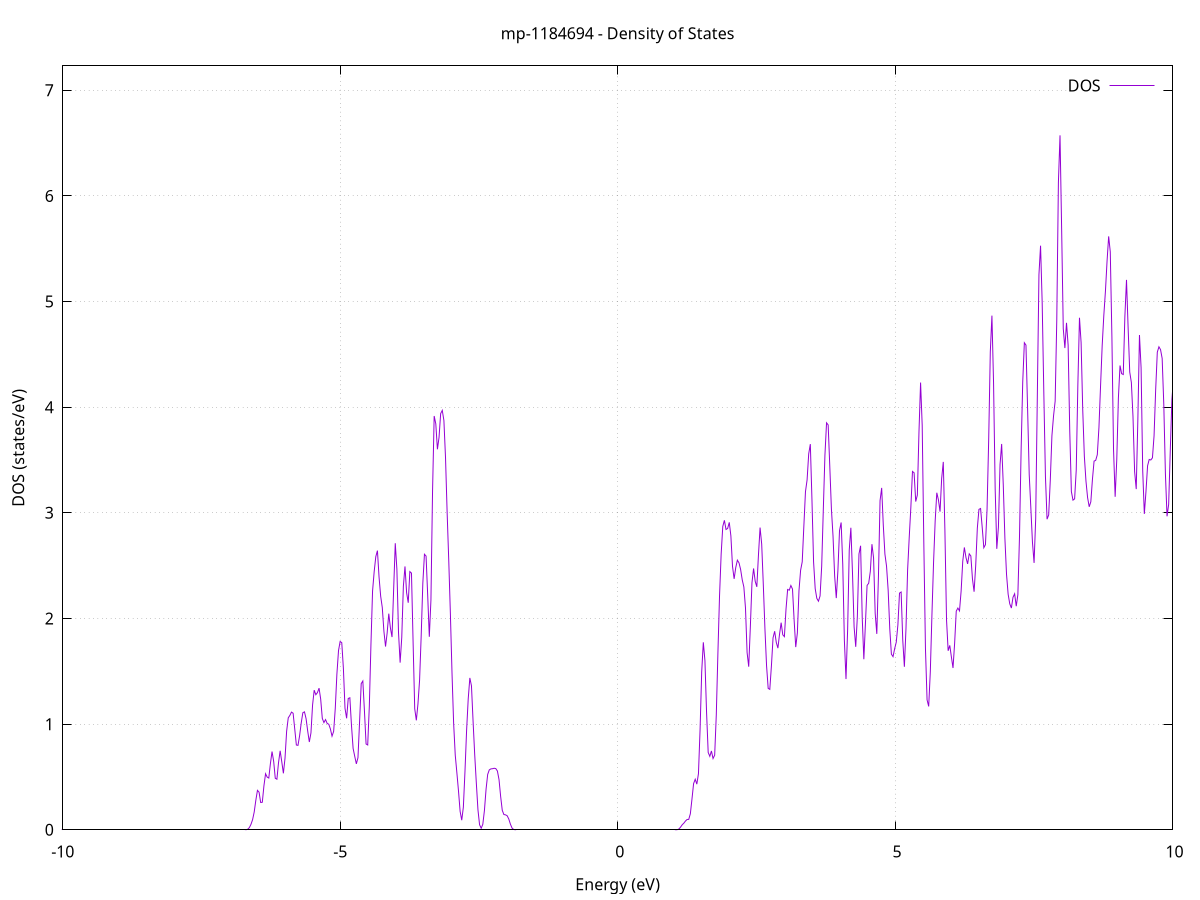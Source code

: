 set title 'mp-1184694 - Density of States'
set xlabel 'Energy (eV)'
set ylabel 'DOS (states/eV)'
set grid
set xrange [-10:10]
set yrange [0:7.231]
set xzeroaxis lt -1
set terminal png size 800,600
set output 'mp-1184694_dos_gnuplot.png'
plot '-' using 1:2 with lines title 'DOS'
-27.794400 0.000000
-27.765100 0.000000
-27.735900 0.000000
-27.706700 0.000000
-27.677500 0.000000
-27.648300 0.000000
-27.619000 0.000000
-27.589800 0.000000
-27.560600 0.000000
-27.531400 0.000000
-27.502100 0.000000
-27.472900 0.000000
-27.443700 0.000000
-27.414500 0.000000
-27.385300 0.000000
-27.356000 0.000000
-27.326800 0.000000
-27.297600 0.000000
-27.268400 0.000000
-27.239200 0.000000
-27.209900 0.000000
-27.180700 0.000000
-27.151500 0.000000
-27.122300 0.000000
-27.093000 0.000000
-27.063800 0.000000
-27.034600 0.000000
-27.005400 0.000000
-26.976200 0.000000
-26.946900 0.000000
-26.917700 0.000000
-26.888500 0.000000
-26.859300 0.000000
-26.830100 0.000000
-26.800800 0.000000
-26.771600 0.000000
-26.742400 0.000000
-26.713200 0.000000
-26.683900 0.000000
-26.654700 0.000000
-26.625500 0.000000
-26.596300 0.000000
-26.567100 0.000000
-26.537800 0.000000
-26.508600 0.000000
-26.479400 0.000000
-26.450200 0.000000
-26.420900 0.000000
-26.391700 0.000000
-26.362500 0.000000
-26.333300 0.000000
-26.304100 0.000000
-26.274800 0.000000
-26.245600 0.000000
-26.216400 0.000000
-26.187200 0.000000
-26.158000 0.000000
-26.128700 0.000000
-26.099500 0.000000
-26.070300 0.000000
-26.041100 0.000000
-26.011800 0.000000
-25.982600 0.000000
-25.953400 0.000000
-25.924200 0.000000
-25.895000 0.000000
-25.865700 0.000000
-25.836500 0.000000
-25.807300 0.000000
-25.778100 0.000000
-25.748900 0.000000
-25.719600 0.000000
-25.690400 0.000000
-25.661200 0.000000
-25.632000 0.000000
-25.602700 0.000000
-25.573500 0.000000
-25.544300 0.000000
-25.515100 0.000000
-25.485900 0.000000
-25.456600 0.000000
-25.427400 0.000000
-25.398200 0.000000
-25.369000 0.000000
-25.339800 0.000000
-25.310500 0.000000
-25.281300 0.002200
-25.252100 0.057300
-25.222900 0.778500
-25.193600 5.518300
-25.164400 20.504000
-25.135200 40.319400
-25.106000 43.855500
-25.076800 32.779600
-25.047500 26.558800
-25.018300 21.087900
-24.989100 10.565300
-24.959900 2.862600
-24.930600 0.406900
-24.901400 0.030100
-24.872200 0.001200
-24.843000 0.000000
-24.813800 0.000000
-24.784500 0.000000
-24.755300 0.000000
-24.726100 0.000000
-24.696900 0.000000
-24.667700 0.000000
-24.638400 0.000000
-24.609200 0.000000
-24.580000 0.000000
-24.550800 0.000000
-24.521500 0.000000
-24.492300 0.000000
-24.463100 0.000000
-24.433900 0.000000
-24.404700 0.000000
-24.375400 0.000000
-24.346200 0.000000
-24.317000 0.000000
-24.287800 0.000000
-24.258600 0.000000
-24.229300 0.000000
-24.200100 0.000000
-24.170900 0.000000
-24.141700 0.000000
-24.112400 0.000000
-24.083200 0.000000
-24.054000 0.000000
-24.024800 0.000000
-23.995600 0.000000
-23.966300 0.000000
-23.937100 0.000000
-23.907900 0.000000
-23.878700 0.000000
-23.849400 0.000000
-23.820200 0.000000
-23.791000 0.000000
-23.761800 0.000000
-23.732600 0.000000
-23.703300 0.000000
-23.674100 0.000000
-23.644900 0.000000
-23.615700 0.000000
-23.586500 0.000000
-23.557200 0.000000
-23.528000 0.000000
-23.498800 0.000000
-23.469600 0.000000
-23.440300 0.000000
-23.411100 0.000000
-23.381900 0.000000
-23.352700 0.000000
-23.323500 0.000000
-23.294200 0.000000
-23.265000 0.000000
-23.235800 0.000000
-23.206600 0.000000
-23.177400 0.000000
-23.148100 0.000000
-23.118900 0.000000
-23.089700 0.000000
-23.060500 0.000000
-23.031200 0.000000
-23.002000 0.000000
-22.972800 0.000000
-22.943600 0.000000
-22.914400 0.000000
-22.885100 0.000000
-22.855900 0.000000
-22.826700 0.000000
-22.797500 0.000000
-22.768200 0.000000
-22.739000 0.000000
-22.709800 0.000000
-22.680600 0.000000
-22.651400 0.000000
-22.622100 0.000000
-22.592900 0.000000
-22.563700 0.000000
-22.534500 0.000000
-22.505300 0.000000
-22.476000 0.000000
-22.446800 0.000000
-22.417600 0.000000
-22.388400 0.000000
-22.359100 0.000000
-22.329900 0.000000
-22.300700 0.000000
-22.271500 0.000000
-22.242300 0.000000
-22.213000 0.000000
-22.183800 0.000000
-22.154600 0.000000
-22.125400 0.000000
-22.096200 0.000000
-22.066900 0.000000
-22.037700 0.000000
-22.008500 0.000000
-21.979300 0.000000
-21.950000 0.000000
-21.920800 0.000000
-21.891600 0.000000
-21.862400 0.000000
-21.833200 0.000000
-21.803900 0.000000
-21.774700 0.000000
-21.745500 0.000000
-21.716300 0.000000
-21.687100 0.000000
-21.657800 0.000000
-21.628600 0.000000
-21.599400 0.000000
-21.570200 0.000000
-21.540900 0.000000
-21.511700 0.000000
-21.482500 0.000000
-21.453300 0.000000
-21.424100 0.000000
-21.394800 0.000000
-21.365600 0.000000
-21.336400 0.000000
-21.307200 0.000000
-21.277900 0.000000
-21.248700 0.000000
-21.219500 0.000000
-21.190300 0.000000
-21.161100 0.000000
-21.131800 0.000000
-21.102600 0.000000
-21.073400 0.000000
-21.044200 0.000000
-21.015000 0.000000
-20.985700 0.000000
-20.956500 0.000000
-20.927300 0.000000
-20.898100 0.000000
-20.868800 0.000000
-20.839600 0.000000
-20.810400 0.000000
-20.781200 0.000000
-20.752000 0.000000
-20.722700 0.000000
-20.693500 0.000000
-20.664300 0.000000
-20.635100 0.000000
-20.605900 0.000000
-20.576600 0.000000
-20.547400 0.000000
-20.518200 0.000000
-20.489000 0.000000
-20.459700 0.000000
-20.430500 0.000000
-20.401300 0.000000
-20.372100 0.000000
-20.342900 0.000000
-20.313600 0.000000
-20.284400 0.000000
-20.255200 0.000000
-20.226000 0.000000
-20.196700 0.000000
-20.167500 0.000000
-20.138300 0.000000
-20.109100 0.000000
-20.079900 0.000000
-20.050600 0.000000
-20.021400 0.000000
-19.992200 0.000000
-19.963000 0.000000
-19.933800 0.000000
-19.904500 0.000000
-19.875300 0.000000
-19.846100 0.000000
-19.816900 0.000000
-19.787600 0.000000
-19.758400 0.000000
-19.729200 0.000000
-19.700000 0.000000
-19.670800 0.000000
-19.641500 0.000000
-19.612300 0.000000
-19.583100 0.000000
-19.553900 0.000000
-19.524700 0.000000
-19.495400 0.000000
-19.466200 0.000000
-19.437000 0.000000
-19.407800 0.000000
-19.378500 0.000000
-19.349300 0.000000
-19.320100 0.000000
-19.290900 0.000000
-19.261700 0.000000
-19.232400 0.000000
-19.203200 0.000000
-19.174000 0.000000
-19.144800 0.000000
-19.115500 0.000000
-19.086300 0.000000
-19.057100 0.000000
-19.027900 0.000000
-18.998700 0.000000
-18.969400 0.000000
-18.940200 0.000000
-18.911000 0.000000
-18.881800 0.000000
-18.852600 0.000000
-18.823300 0.000000
-18.794100 0.000000
-18.764900 0.000000
-18.735700 0.000000
-18.706400 0.000000
-18.677200 0.000000
-18.648000 0.000000
-18.618800 0.000000
-18.589600 0.000000
-18.560300 0.000000
-18.531100 0.000000
-18.501900 0.000000
-18.472700 0.000000
-18.443500 0.000000
-18.414200 0.000000
-18.385000 0.000000
-18.355800 0.000000
-18.326600 0.000000
-18.297300 0.000000
-18.268100 0.000000
-18.238900 0.000000
-18.209700 0.000000
-18.180500 0.000000
-18.151200 0.000000
-18.122000 0.000000
-18.092800 0.000000
-18.063600 0.000000
-18.034400 0.000000
-18.005100 0.000000
-17.975900 0.000000
-17.946700 0.000000
-17.917500 0.000000
-17.888200 0.000000
-17.859000 0.000000
-17.829800 0.000000
-17.800600 0.000000
-17.771400 0.000000
-17.742100 0.000000
-17.712900 0.000000
-17.683700 0.000000
-17.654500 0.000000
-17.625200 0.000000
-17.596000 0.000000
-17.566800 0.000000
-17.537600 0.000000
-17.508400 0.000000
-17.479100 0.000000
-17.449900 0.000000
-17.420700 0.000000
-17.391500 0.000000
-17.362300 0.000000
-17.333000 0.000000
-17.303800 0.000000
-17.274600 0.000000
-17.245400 0.000000
-17.216100 0.000000
-17.186900 0.000000
-17.157700 0.000000
-17.128500 0.000000
-17.099300 0.000000
-17.070000 0.000000
-17.040800 0.000000
-17.011600 0.000000
-16.982400 0.000000
-16.953200 0.000000
-16.923900 0.000000
-16.894700 0.000000
-16.865500 0.000000
-16.836300 0.000000
-16.807000 0.000000
-16.777800 0.000000
-16.748600 0.000000
-16.719400 0.000000
-16.690200 0.000000
-16.660900 0.000000
-16.631700 0.000000
-16.602500 0.000000
-16.573300 0.000000
-16.544000 0.000000
-16.514800 0.000000
-16.485600 0.000000
-16.456400 0.000000
-16.427200 0.000000
-16.397900 0.000000
-16.368700 0.000000
-16.339500 0.000000
-16.310300 0.000000
-16.281100 0.000000
-16.251800 0.000000
-16.222600 0.000000
-16.193400 0.000000
-16.164200 0.000000
-16.134900 0.000000
-16.105700 0.000000
-16.076500 0.000000
-16.047300 0.000000
-16.018100 0.000000
-15.988800 0.000000
-15.959600 0.000000
-15.930400 0.000000
-15.901200 0.000000
-15.872000 0.000000
-15.842700 0.000000
-15.813500 0.000000
-15.784300 0.000000
-15.755100 0.000000
-15.725800 0.000000
-15.696600 0.000000
-15.667400 0.000000
-15.638200 0.000000
-15.609000 0.000000
-15.579700 0.000000
-15.550500 0.000000
-15.521300 0.000000
-15.492100 0.000000
-15.462800 0.000000
-15.433600 0.000000
-15.404400 0.000000
-15.375200 0.000000
-15.346000 0.000000
-15.316700 0.000000
-15.287500 0.000000
-15.258300 0.000000
-15.229100 0.000000
-15.199900 0.000000
-15.170600 0.000000
-15.141400 0.000000
-15.112200 0.000000
-15.083000 0.000000
-15.053700 0.000000
-15.024500 0.000000
-14.995300 0.000000
-14.966100 0.000000
-14.936900 0.000000
-14.907600 0.000000
-14.878400 0.000000
-14.849200 0.000000
-14.820000 0.000000
-14.790800 0.000000
-14.761500 0.000000
-14.732300 0.000000
-14.703100 0.000000
-14.673900 0.000000
-14.644600 0.000000
-14.615400 0.000000
-14.586200 0.000000
-14.557000 0.000000
-14.527800 0.000000
-14.498500 0.000000
-14.469300 0.000000
-14.440100 0.000000
-14.410900 0.000000
-14.381700 0.000000
-14.352400 0.000000
-14.323200 0.000000
-14.294000 0.000000
-14.264800 0.000000
-14.235500 0.000000
-14.206300 0.000000
-14.177100 0.000000
-14.147900 0.000000
-14.118700 0.000000
-14.089400 0.000000
-14.060200 0.000000
-14.031000 0.000000
-14.001800 0.000000
-13.972500 0.000000
-13.943300 0.000000
-13.914100 0.000000
-13.884900 0.000000
-13.855700 0.000000
-13.826400 0.000000
-13.797200 0.000000
-13.768000 0.000000
-13.738800 0.000000
-13.709600 0.000000
-13.680300 0.000000
-13.651100 0.000000
-13.621900 0.000000
-13.592700 0.000000
-13.563400 0.000000
-13.534200 0.000000
-13.505000 0.000000
-13.475800 0.000000
-13.446600 0.000000
-13.417300 0.000000
-13.388100 0.000000
-13.358900 0.000000
-13.329700 0.000000
-13.300500 0.000000
-13.271200 0.000000
-13.242000 0.000000
-13.212800 0.000000
-13.183600 0.000000
-13.154300 0.000000
-13.125100 0.000000
-13.095900 0.000000
-13.066700 0.000000
-13.037500 0.000000
-13.008200 0.000000
-12.979000 0.000000
-12.949800 0.000000
-12.920600 0.000000
-12.891300 0.000000
-12.862100 0.000000
-12.832900 0.000000
-12.803700 0.000000
-12.774500 0.000000
-12.745200 0.000000
-12.716000 0.000000
-12.686800 0.000000
-12.657600 0.000000
-12.628400 0.000000
-12.599100 0.000000
-12.569900 0.000000
-12.540700 0.000000
-12.511500 0.000000
-12.482200 0.000000
-12.453000 0.000000
-12.423800 0.000000
-12.394600 0.000000
-12.365400 0.000000
-12.336100 0.000000
-12.306900 0.000000
-12.277700 0.000000
-12.248500 0.000000
-12.219300 0.000000
-12.190000 0.000000
-12.160800 0.000000
-12.131600 0.000000
-12.102400 0.000000
-12.073100 0.000000
-12.043900 0.000000
-12.014700 0.000000
-11.985500 0.000000
-11.956300 0.000000
-11.927000 0.000000
-11.897800 0.000000
-11.868600 0.000000
-11.839400 0.000000
-11.810100 0.000000
-11.780900 0.000000
-11.751700 0.000000
-11.722500 0.000000
-11.693300 0.000000
-11.664000 0.000000
-11.634800 0.000000
-11.605600 0.000000
-11.576400 0.000000
-11.547200 0.000000
-11.517900 0.000000
-11.488700 0.000000
-11.459500 0.000000
-11.430300 0.000000
-11.401000 0.000000
-11.371800 0.000000
-11.342600 0.000000
-11.313400 0.000000
-11.284200 0.000000
-11.254900 0.000000
-11.225700 0.000000
-11.196500 0.000000
-11.167300 0.000000
-11.138100 0.000000
-11.108800 0.000000
-11.079600 0.000000
-11.050400 0.000000
-11.021200 0.000000
-10.991900 0.000000
-10.962700 0.000000
-10.933500 0.000000
-10.904300 0.000000
-10.875100 0.000000
-10.845800 0.000000
-10.816600 0.000000
-10.787400 0.000000
-10.758200 0.000000
-10.729000 0.000000
-10.699700 0.000000
-10.670500 0.000000
-10.641300 0.000000
-10.612100 0.000000
-10.582800 0.000000
-10.553600 0.000000
-10.524400 0.000000
-10.495200 0.000000
-10.466000 0.000000
-10.436700 0.000000
-10.407500 0.000000
-10.378300 0.000000
-10.349100 0.000000
-10.319800 0.000000
-10.290600 0.000000
-10.261400 0.000000
-10.232200 0.000000
-10.203000 0.000000
-10.173700 0.000000
-10.144500 0.000000
-10.115300 0.000000
-10.086100 0.000000
-10.056900 0.000000
-10.027600 0.000000
-9.998400 0.000000
-9.969200 0.000000
-9.940000 0.000000
-9.910700 0.000000
-9.881500 0.000000
-9.852300 0.000000
-9.823100 0.000000
-9.793900 0.000000
-9.764600 0.000000
-9.735400 0.000000
-9.706200 0.000000
-9.677000 0.000000
-9.647800 0.000000
-9.618500 0.000000
-9.589300 0.000000
-9.560100 0.000000
-9.530900 0.000000
-9.501600 0.000000
-9.472400 0.000000
-9.443200 0.000000
-9.414000 0.000000
-9.384800 0.000000
-9.355500 0.000000
-9.326300 0.000000
-9.297100 0.000000
-9.267900 0.000000
-9.238600 0.000000
-9.209400 0.000000
-9.180200 0.000000
-9.151000 0.000000
-9.121800 0.000000
-9.092500 0.000000
-9.063300 0.000000
-9.034100 0.000000
-9.004900 0.000000
-8.975700 0.000000
-8.946400 0.000000
-8.917200 0.000000
-8.888000 0.000000
-8.858800 0.000000
-8.829500 0.000000
-8.800300 0.000000
-8.771100 0.000000
-8.741900 0.000000
-8.712700 0.000000
-8.683400 0.000000
-8.654200 0.000000
-8.625000 0.000000
-8.595800 0.000000
-8.566600 0.000000
-8.537300 0.000000
-8.508100 0.000000
-8.478900 0.000000
-8.449700 0.000000
-8.420400 0.000000
-8.391200 0.000000
-8.362000 0.000000
-8.332800 0.000000
-8.303600 0.000000
-8.274300 0.000000
-8.245100 0.000000
-8.215900 0.000000
-8.186700 0.000000
-8.157400 0.000000
-8.128200 0.000000
-8.099000 0.000000
-8.069800 0.000000
-8.040600 0.000000
-8.011300 0.000000
-7.982100 0.000000
-7.952900 0.000000
-7.923700 0.000000
-7.894500 0.000000
-7.865200 0.000000
-7.836000 0.000000
-7.806800 0.000000
-7.777600 0.000000
-7.748300 0.000000
-7.719100 0.000000
-7.689900 0.000000
-7.660700 0.000000
-7.631500 0.000000
-7.602200 0.000000
-7.573000 0.000000
-7.543800 0.000000
-7.514600 0.000000
-7.485400 0.000000
-7.456100 0.000000
-7.426900 0.000000
-7.397700 0.000000
-7.368500 0.000000
-7.339200 0.000000
-7.310000 0.000000
-7.280800 0.000000
-7.251600 0.000000
-7.222400 0.000000
-7.193100 0.000000
-7.163900 0.000000
-7.134700 0.000000
-7.105500 0.000000
-7.076300 0.000000
-7.047000 0.000000
-7.017800 0.000000
-6.988600 0.000000
-6.959400 0.000000
-6.930100 0.000000
-6.900900 0.000000
-6.871700 0.000000
-6.842500 0.000000
-6.813300 0.000000
-6.784000 0.000000
-6.754800 0.000000
-6.725600 0.000000
-6.696400 0.000600
-6.667100 0.004900
-6.637900 0.020400
-6.608700 0.051100
-6.579500 0.095200
-6.550300 0.167700
-6.521000 0.278900
-6.491800 0.373100
-6.462600 0.355900
-6.433400 0.258000
-6.404200 0.260400
-6.374900 0.416200
-6.345700 0.530400
-6.316500 0.498500
-6.287300 0.489700
-6.258000 0.627100
-6.228800 0.740600
-6.199600 0.648200
-6.170400 0.487600
-6.141200 0.478500
-6.111900 0.635400
-6.082700 0.747800
-6.053500 0.644100
-6.024300 0.534500
-5.995100 0.676600
-5.965800 0.932900
-5.936600 1.059800
-5.907400 1.082800
-5.878200 1.113900
-5.848900 1.103300
-5.819700 0.954000
-5.790500 0.802300
-5.761300 0.799100
-5.732100 0.889700
-5.702800 1.011100
-5.673600 1.107900
-5.644400 1.116400
-5.615200 1.051600
-5.585900 0.934000
-5.556700 0.831100
-5.527500 0.916900
-5.498300 1.181500
-5.469100 1.321600
-5.439800 1.278400
-5.410600 1.298100
-5.381400 1.340600
-5.352200 1.237400
-5.323000 1.054100
-5.293700 1.014600
-5.264500 1.043100
-5.235300 1.006600
-5.206100 0.998900
-5.176800 0.954100
-5.147600 0.886200
-5.118400 0.931200
-5.089200 1.148100
-5.060000 1.473300
-5.030700 1.696500
-5.001500 1.782500
-4.972300 1.771200
-4.943100 1.530700
-4.913900 1.150500
-4.884600 1.055100
-4.855400 1.242900
-4.826200 1.249600
-4.797000 0.987600
-4.767700 0.770500
-4.738500 0.695500
-4.709300 0.623900
-4.680100 0.682400
-4.650900 1.024800
-4.621600 1.383500
-4.592400 1.408300
-4.563200 1.123700
-4.534000 0.812200
-4.504700 0.802700
-4.475500 1.168900
-4.446300 1.753800
-4.417100 2.259700
-4.387900 2.443900
-4.358600 2.585700
-4.329400 2.642500
-4.300200 2.392300
-4.271000 2.211200
-4.241800 2.103300
-4.212500 1.879000
-4.183300 1.734400
-4.154100 1.863100
-4.124900 2.045800
-4.095600 1.911300
-4.066400 1.824200
-4.037200 2.273300
-4.008000 2.712200
-3.978800 2.466300
-3.949500 1.868500
-3.920300 1.582200
-3.891100 1.819300
-3.861900 2.304300
-3.832700 2.492900
-3.803400 2.244000
-3.774200 2.148900
-3.745000 2.443900
-3.715800 2.429600
-3.686500 1.774700
-3.657300 1.146100
-3.628100 1.036000
-3.598900 1.191100
-3.569700 1.415100
-3.540400 1.840100
-3.511200 2.334600
-3.482000 2.608000
-3.452800 2.590900
-3.423600 2.220300
-3.394300 1.827100
-3.365100 2.173800
-3.335900 3.207200
-3.306700 3.916700
-3.277400 3.842300
-3.248200 3.601800
-3.219000 3.714100
-3.189800 3.939600
-3.160600 3.970100
-3.131300 3.874400
-3.102100 3.521300
-3.072900 3.000600
-3.043700 2.545900
-3.014400 2.043400
-2.985200 1.481800
-2.956000 1.008300
-2.926800 0.706100
-2.897600 0.539700
-2.868300 0.367000
-2.839100 0.174300
-2.809900 0.090600
-2.780700 0.213900
-2.751500 0.553100
-2.722200 0.942100
-2.693000 1.239500
-2.663800 1.437400
-2.634600 1.362500
-2.605300 1.024300
-2.576100 0.711500
-2.546900 0.442900
-2.517700 0.189500
-2.488500 0.047700
-2.459200 0.014400
-2.430000 0.052100
-2.400800 0.183600
-2.371600 0.383000
-2.342400 0.524000
-2.313100 0.567400
-2.283900 0.576300
-2.254700 0.578100
-2.225500 0.582400
-2.196200 0.579200
-2.167000 0.555900
-2.137800 0.474500
-2.108600 0.315100
-2.079400 0.184000
-2.050100 0.144200
-2.020900 0.141400
-1.991700 0.133200
-1.962500 0.102800
-1.933200 0.054000
-1.904000 0.017000
-1.874800 0.003000
-1.845600 0.000300
-1.816400 0.000000
-1.787100 0.000000
-1.757900 0.000000
-1.728700 0.000000
-1.699500 0.000000
-1.670300 0.000000
-1.641000 0.000000
-1.611800 0.000000
-1.582600 0.000000
-1.553400 0.000000
-1.524100 0.000000
-1.494900 0.000000
-1.465700 0.000000
-1.436500 0.000000
-1.407300 0.000000
-1.378000 0.000000
-1.348800 0.000000
-1.319600 0.000000
-1.290400 0.000000
-1.261200 0.000000
-1.231900 0.000000
-1.202700 0.000000
-1.173500 0.000000
-1.144300 0.000000
-1.115000 0.000000
-1.085800 0.000000
-1.056600 0.000000
-1.027400 0.000000
-0.998200 0.000000
-0.968900 0.000000
-0.939700 0.000000
-0.910500 0.000000
-0.881300 0.000000
-0.852000 0.000000
-0.822800 0.000000
-0.793600 0.000000
-0.764400 0.000000
-0.735200 0.000000
-0.705900 0.000000
-0.676700 0.000000
-0.647500 0.000000
-0.618300 0.000000
-0.589100 0.000000
-0.559800 0.000000
-0.530600 0.000000
-0.501400 0.000000
-0.472200 0.000000
-0.442900 0.000000
-0.413700 0.000000
-0.384500 0.000000
-0.355300 0.000000
-0.326100 0.000000
-0.296800 0.000000
-0.267600 0.000000
-0.238400 0.000000
-0.209200 0.000000
-0.180000 0.000000
-0.150700 0.000000
-0.121500 0.000000
-0.092300 0.000000
-0.063100 0.000000
-0.033800 0.000000
-0.004600 0.000000
0.024600 0.000000
0.053800 0.000000
0.083000 0.000000
0.112300 0.000000
0.141500 0.000000
0.170700 0.000000
0.199900 0.000000
0.229100 0.000000
0.258400 0.000000
0.287600 0.000000
0.316800 0.000000
0.346000 0.000000
0.375300 0.000000
0.404500 0.000000
0.433700 0.000000
0.462900 0.000000
0.492100 0.000000
0.521400 0.000000
0.550600 0.000000
0.579800 0.000000
0.609000 0.000000
0.638300 0.000000
0.667500 0.000000
0.696700 0.000000
0.725900 0.000000
0.755100 0.000000
0.784400 0.000000
0.813600 0.000000
0.842800 0.000000
0.872000 0.000000
0.901200 0.000000
0.930500 0.000000
0.959700 0.000000
0.988900 0.000000
1.018100 0.000000
1.047400 0.000100
1.076600 0.001300
1.105800 0.008000
1.135000 0.026000
1.164200 0.047800
1.193500 0.062900
1.222700 0.082900
1.251900 0.097500
1.281100 0.098300
1.310300 0.151500
1.339600 0.290600
1.368800 0.437000
1.398000 0.478300
1.427200 0.432000
1.456500 0.531600
1.485700 0.949500
1.514900 1.495200
1.544100 1.774600
1.573300 1.600300
1.602600 1.109600
1.631800 0.731900
1.661000 0.695300
1.690200 0.746000
1.719500 0.674400
1.748700 0.706300
1.777900 1.087600
1.807100 1.675100
1.836300 2.214300
1.865600 2.610700
1.894800 2.871200
1.924000 2.929300
1.953200 2.842500
1.982400 2.852100
2.011700 2.910000
2.040900 2.782000
2.070100 2.493800
2.099300 2.374800
2.128600 2.482200
2.157800 2.552100
2.187000 2.526900
2.216200 2.464600
2.245400 2.366000
2.274700 2.298200
2.303900 2.100400
2.333100 1.677900
2.362300 1.543900
2.391500 1.919300
2.420800 2.338000
2.450000 2.473500
2.479200 2.352000
2.508400 2.299500
2.537700 2.599800
2.566900 2.860500
2.596100 2.704300
2.625300 2.319500
2.654500 1.902800
2.683800 1.552800
2.713000 1.338100
2.742200 1.329100
2.771400 1.551200
2.800700 1.817000
2.829900 1.879400
2.859100 1.773800
2.888300 1.719400
2.917500 1.850500
2.946800 1.960500
2.976000 1.845900
3.005200 1.828000
3.034400 2.087800
3.063600 2.274900
3.092900 2.267900
3.122100 2.312300
3.151300 2.278500
3.180500 1.986100
3.209800 1.729400
3.239000 1.863700
3.268200 2.264100
3.297400 2.456300
3.326600 2.536500
3.355900 2.872800
3.385100 3.200300
3.414300 3.311700
3.443500 3.558300
3.472700 3.650600
3.502000 3.125400
3.531200 2.536500
3.560400 2.282700
3.589600 2.190600
3.618900 2.163600
3.648100 2.213000
3.677300 2.494500
3.706500 3.028000
3.735700 3.545000
3.765000 3.852200
3.794200 3.832300
3.823400 3.440700
3.852600 3.036600
3.881800 2.779100
3.911100 2.402800
3.940300 2.192800
3.969500 2.451200
3.998700 2.832300
4.028000 2.908700
4.057200 2.511600
4.086400 1.792200
4.115600 1.426800
4.144800 1.891900
4.174100 2.648500
4.203300 2.859100
4.232500 2.431400
4.261700 1.920100
4.291000 1.732000
4.320200 2.018200
4.349400 2.610700
4.378600 2.688400
4.407800 2.012200
4.437100 1.614300
4.466300 1.956600
4.495500 2.313000
4.524700 2.334000
4.553900 2.445900
4.583200 2.703300
4.612400 2.573400
4.641600 2.048100
4.670800 1.854300
4.700100 2.394500
4.729300 3.115800
4.758500 3.236300
4.787700 2.883800
4.816900 2.609900
4.846200 2.495100
4.875400 2.267800
4.904600 1.902100
4.933800 1.662300
4.963000 1.638700
4.992300 1.713700
5.021500 1.776100
5.050700 1.938000
5.079900 2.240400
5.109200 2.250400
5.138400 1.796000
5.167600 1.542700
5.196800 1.906200
5.226000 2.459800
5.255300 2.770000
5.284500 3.053500
5.313700 3.391800
5.342900 3.379300
5.372200 3.106800
5.401400 3.168400
5.430600 3.762200
5.459800 4.233600
5.489000 3.827500
5.518300 2.709600
5.547500 1.717600
5.576700 1.229900
5.605900 1.167700
5.635100 1.493900
5.664400 2.035000
5.693600 2.530500
5.722800 2.923900
5.752000 3.190300
5.781300 3.123000
5.810500 3.011700
5.839700 3.324700
5.868900 3.482200
5.898100 2.834400
5.927400 1.987800
5.956600 1.694400
5.985800 1.745400
6.015000 1.636200
6.044200 1.531500
6.073500 1.766400
6.102700 2.069700
6.131900 2.098600
6.161100 2.072200
6.190400 2.259700
6.219600 2.541200
6.248800 2.672600
6.278000 2.577100
6.307200 2.516800
6.336500 2.612000
6.365700 2.592000
6.394900 2.374100
6.424100 2.253400
6.453400 2.502700
6.482600 2.855300
6.511800 3.033100
6.541000 3.041000
6.570200 2.864500
6.599500 2.669900
6.628700 2.699000
6.657900 3.034800
6.687100 3.689600
6.716300 4.524300
6.745600 4.867200
6.774800 4.232900
6.804000 3.229500
6.833200 2.659400
6.862500 2.863100
6.891700 3.456500
6.920900 3.651900
6.950100 3.265000
6.979300 2.759500
7.008600 2.418800
7.037800 2.229500
7.067000 2.138800
7.096200 2.098800
7.125400 2.200900
7.154700 2.233800
7.183900 2.116300
7.213100 2.225600
7.242300 2.771900
7.271600 3.591000
7.300800 4.239400
7.330000 4.610200
7.359200 4.587500
7.388400 3.987400
7.417700 3.363400
7.446900 3.046500
7.476100 2.721400
7.505300 2.526200
7.534500 2.946600
7.563800 4.101300
7.593000 5.254800
7.622200 5.529100
7.651400 4.989000
7.680700 4.140800
7.709900 3.345900
7.739100 2.939900
7.768300 2.979700
7.797500 3.308900
7.826800 3.729400
7.856000 3.916900
7.885200 4.058100
7.914400 4.825100
7.943700 6.127500
7.972900 6.573600
8.002100 5.683800
8.031300 4.744300
8.060500 4.559900
8.089800 4.798700
8.119000 4.587700
8.148200 3.777200
8.177400 3.201800
8.206600 3.120100
8.235900 3.132400
8.265100 3.404900
8.294300 4.212800
8.323500 4.846800
8.352800 4.612100
8.382000 3.978700
8.411200 3.536700
8.440400 3.301000
8.469600 3.144800
8.498900 3.057300
8.528100 3.104700
8.557300 3.317900
8.586500 3.489800
8.615700 3.496700
8.645000 3.550800
8.674200 3.807100
8.703400 4.201500
8.732600 4.582300
8.761900 4.866700
8.791100 5.096100
8.820300 5.380600
8.849500 5.617300
8.878700 5.470700
8.908000 4.662500
8.937200 3.602800
8.966400 3.151800
8.995600 3.503500
9.024900 4.087400
9.054100 4.394600
9.083300 4.317400
9.112500 4.309400
9.141700 4.858100
9.171000 5.205100
9.200200 4.752300
9.229400 4.332600
9.258600 4.233800
9.287800 3.913100
9.317100 3.391100
9.346300 3.224700
9.375500 3.879700
9.404700 4.683200
9.434000 4.374000
9.463200 3.399600
9.492400 2.989900
9.521600 3.198900
9.550800 3.445300
9.580100 3.505500
9.609300 3.500500
9.638500 3.520600
9.667700 3.728300
9.696900 4.167600
9.726200 4.521000
9.755400 4.571700
9.784600 4.544800
9.813800 4.461500
9.843100 4.025700
9.872300 3.370200
9.901500 2.967300
9.930700 3.079600
9.959900 3.588200
9.989200 4.072200
10.018400 4.272100
10.047600 4.454500
10.076800 4.917700
10.106100 5.319500
10.135300 5.161600
10.164500 4.759200
10.193700 4.697000
10.222900 4.992900
10.252200 5.085800
10.281400 4.321300
10.310600 3.232800
10.339800 2.976800
10.369000 3.435300
10.398300 3.808900
10.427500 4.027200
10.456700 4.245300
10.485900 4.130100
10.515200 3.671100
10.544400 3.324500
10.573600 3.007700
10.602800 2.509700
10.632000 2.140100
10.661300 2.221700
10.690500 2.545900
10.719700 2.573100
10.748900 2.122600
10.778100 1.615800
10.807400 1.647200
10.836600 2.272000
10.865800 2.842500
10.895000 2.917900
10.924300 2.854800
10.953500 2.851500
10.982700 2.605100
11.011900 2.417700
11.041100 2.653100
11.070400 2.775900
11.099600 2.462300
11.128800 2.160800
11.158000 2.142100
11.187200 2.270800
11.216500 2.421600
11.245700 2.322200
11.274900 1.928200
11.304100 1.719500
11.333400 1.755900
11.362600 1.801000
11.391800 1.933300
11.421000 1.887800
11.450200 1.302000
11.479500 0.709500
11.508700 0.637700
11.537900 0.869900
11.567100 1.137900
11.596400 1.413700
11.625600 1.568800
11.654800 1.399300
11.684000 0.953100
11.713200 0.678800
11.742500 0.899100
11.771700 1.618200
11.800900 2.568400
11.830100 2.971500
11.859300 2.540200
11.888600 2.126900
11.917800 2.170600
11.947000 2.278500
11.976200 2.326100
12.005500 2.572300
12.034700 3.119800
12.063900 3.416000
12.093100 2.958600
12.122300 2.178000
12.151600 1.723100
12.180800 1.805300
12.210000 2.199100
12.239200 2.377600
12.268400 2.042100
12.297700 1.475600
12.326900 1.280200
12.356100 1.603100
12.385300 1.933400
12.414600 1.888600
12.443800 1.628500
12.473000 1.527500
12.502200 1.560700
12.531400 1.519900
12.560700 1.601800
12.589900 1.905500
12.619100 2.127800
12.648300 2.160900
12.677600 2.332100
12.706800 2.650400
12.736000 2.583100
12.765200 2.310300
12.794400 2.280600
12.823700 2.260300
12.852900 2.130100
12.882100 2.024600
12.911300 2.005000
12.940500 2.130000
12.969800 2.231500
12.999000 2.291400
13.028200 2.346200
13.057400 1.947400
13.086700 1.264500
13.115900 0.899300
13.145100 0.921000
13.174300 1.245700
13.203500 1.607800
13.232800 1.690900
13.262000 1.523300
13.291200 1.414600
13.320400 1.712200
13.349600 2.256000
13.378900 2.309300
13.408100 1.626800
13.437300 0.978500
13.466500 0.837300
13.495800 0.869300
13.525000 0.901000
13.554200 1.012400
13.583400 1.077800
13.612600 1.082400
13.641900 1.156900
13.671100 1.256100
13.700300 1.306300
13.729500 1.274200
13.758800 1.308900
13.788000 1.620100
13.817200 1.920700
13.846400 1.712500
13.875600 1.238800
13.904900 1.216100
13.934100 1.786900
13.963300 2.362900
13.992500 2.360400
14.021700 2.000600
14.051000 1.886600
14.080200 2.068900
14.109400 1.958900
14.138600 1.514000
14.167900 1.376400
14.197100 1.575600
14.226300 1.793100
14.255500 2.025100
14.284700 2.370500
14.314000 2.826500
14.343200 3.112000
14.372400 2.908700
14.401600 2.311200
14.430800 1.651100
14.460100 1.089100
14.489300 0.849700
14.518500 1.134000
14.547700 1.655200
14.577000 2.085600
14.606200 2.306000
14.635400 2.174100
14.664600 1.842300
14.693800 1.673900
14.723100 1.604100
14.752300 1.432500
14.781500 1.474700
14.810700 2.028400
14.839900 2.966900
14.869200 4.017800
14.898400 4.631700
14.927600 4.461000
14.956800 3.848600
14.986100 3.241000
15.015300 2.954900
15.044500 3.254900
15.073700 4.050300
15.102900 4.835000
15.132200 5.354700
15.161400 5.301000
15.190600 4.561400
15.219800 3.922600
15.249100 4.113400
15.278300 5.109400
15.307500 5.919100
15.336700 5.663500
15.365900 5.009200
15.395200 4.870800
15.424400 5.118100
15.453600 5.385200
15.482800 5.347600
15.512000 4.725300
15.541300 3.848800
15.570500 3.331800
15.599700 3.466500
15.628900 4.010500
15.658200 4.338200
15.687400 4.037500
15.716600 3.369500
15.745800 2.986900
15.775000 3.207300
15.804300 3.479300
15.833500 3.406300
15.862700 3.427900
15.891900 3.680500
15.921100 3.769600
15.950400 3.481200
15.979600 3.062500
16.008800 3.107200
16.038000 3.696500
16.067300 4.253400
16.096500 4.529300
16.125700 5.046000
16.154900 5.641400
16.184100 5.395200
16.213400 4.661200
16.242600 4.137400
16.271800 3.583300
16.301000 2.881200
16.330300 2.426900
16.359500 2.634200
16.388700 3.463100
16.417900 4.143300
16.447100 4.203400
16.476400 4.022500
16.505600 3.928600
16.534800 3.969200
16.564000 4.161400
16.593200 4.721600
16.622500 5.261800
16.651700 4.827400
16.680900 3.806900
16.710100 4.015000
16.739400 8.406000
16.768600 18.278300
16.797800 25.136900
16.827000 19.708100
16.856200 9.240100
16.885500 3.506300
16.914700 2.199800
16.943900 2.530700
16.973100 3.317000
17.002300 3.895800
17.031600 3.908400
17.060800 3.527200
17.090000 3.110300
17.119200 2.970900
17.148500 3.105700
17.177700 3.327100
17.206900 3.560800
17.236100 3.729600
17.265300 3.636600
17.294600 3.462800
17.323800 3.895100
17.353000 4.790200
17.382200 5.171500
17.411500 4.548900
17.440700 3.586100
17.469900 3.205800
17.499100 3.413200
17.528300 3.854700
17.557600 4.301300
17.586800 4.403100
17.616000 4.046800
17.645200 3.477400
17.674400 3.104400
17.703700 3.207200
17.732900 3.469100
17.762100 3.676100
17.791300 4.274000
17.820600 5.179600
17.849800 5.445700
17.879000 5.071400
17.908200 4.861400
17.937400 4.840200
17.966700 4.508800
17.995900 3.743800
18.025100 2.821000
18.054300 2.443500
18.083500 3.103600
18.112800 3.914000
18.142000 4.098400
18.171200 4.089300
18.200400 4.070600
18.229700 3.964700
18.258900 3.766200
18.288100 3.310600
18.317300 2.743300
18.346500 2.557300
18.375800 2.953000
18.405000 3.732900
18.434200 4.333800
18.463400 4.444300
18.492600 4.213200
18.521900 3.750300
18.551100 3.375100
18.580300 3.529900
18.609500 4.061800
18.638800 4.308800
18.668000 4.212300
18.697200 4.353200
18.726400 4.716900
18.755600 4.831100
18.784900 4.569000
18.814100 4.017800
18.843300 3.323200
18.872500 2.803100
18.901800 2.675900
18.931000 2.887000
18.960200 3.268300
18.989400 3.572900
19.018600 3.409400
19.047900 3.005000
19.077100 3.143200
19.106300 3.793100
19.135500 4.257100
19.164700 4.233000
19.194000 3.716300
19.223200 2.960000
19.252400 2.531900
19.281600 2.686400
19.310900 3.214000
19.340100 3.717000
19.369300 3.939700
19.398500 3.931400
19.427700 3.711000
19.457000 3.411000
19.486200 3.181400
19.515400 2.789000
19.544600 2.380000
19.573800 2.568400
19.603100 3.299000
19.632300 4.105600
19.661500 4.552200
19.690700 4.210100
19.720000 3.379500
19.749200 2.773700
19.778400 2.548300
19.807600 2.448900
19.836800 2.309800
19.866100 2.167500
19.895300 2.104100
19.924500 2.108800
19.953700 2.273300
19.983000 2.568400
20.012200 2.785700
20.041400 3.158300
20.070600 3.847100
20.099800 4.155300
20.129100 3.727400
20.158300 3.308600
20.187500 3.495000
20.216700 3.802900
20.245900 3.637300
20.275200 3.288800
20.304400 3.228300
20.333600 3.521600
20.362800 4.049600
20.392100 4.502200
20.421300 4.345900
20.450500 3.539800
20.479700 2.942400
20.508900 3.282500
20.538200 3.985600
20.567400 3.955800
20.596600 3.368300
20.625800 3.137300
20.655000 3.465400
20.684300 4.208200
20.713500 5.092100
20.742700 5.383200
20.771900 4.807800
20.801200 4.098000
20.830400 4.066300
20.859600 4.548400
20.888800 5.014200
20.918000 5.514600
20.947300 5.832500
20.976500 5.374300
21.005700 4.484600
21.034900 3.940700
21.064200 3.561900
21.093400 3.294800
21.122600 3.541700
21.151800 3.985300
21.181000 4.374900
21.210300 4.834000
21.239500 5.108500
21.268700 5.092700
21.297900 5.321400
21.327100 5.885900
21.356400 5.953000
21.385600 5.238100
21.414800 4.563600
21.444000 4.480400
21.473300 4.422600
21.502500 4.021700
21.531700 3.787300
21.560900 3.867000
21.590100 4.016700
21.619400 4.023100
21.648600 4.034800
21.677800 4.367700
21.707000 4.791700
21.736200 5.023600
21.765500 5.059000
21.794700 5.012800
21.823900 5.044600
21.853100 5.291400
21.882400 5.534000
21.911600 5.599300
21.940800 5.551500
21.970000 5.356200
21.999200 5.380800
22.028500 5.821600
22.057700 5.959700
22.086900 5.641300
22.116100 5.367600
22.145400 5.078200
22.174600 4.726300
22.203800 4.587000
22.233000 4.464800
22.262200 3.982700
22.291500 3.666000
22.320700 4.240000
22.349900 5.414100
22.379100 5.952100
22.408300 5.249000
22.437600 4.496300
22.466800 4.825500
22.496000 5.482800
22.525200 5.478200
22.554500 5.104800
22.583700 4.805200
22.612900 4.418500
22.642100 4.167400
22.671300 4.473600
22.700600 4.853600
22.729800 4.877400
22.759000 4.738400
22.788200 4.964200
22.817400 5.614200
22.846700 5.817800
22.875900 5.360000
22.905100 4.774600
22.934300 4.356800
22.963600 4.211500
22.992800 4.340800
23.022000 4.468000
23.051200 4.539600
23.080400 4.847100
23.109700 5.173500
23.138900 5.251300
23.168100 5.390800
23.197300 5.518900
23.226500 5.810900
23.255800 6.405300
23.285000 6.179600
23.314200 5.243100
23.343400 5.284600
23.372700 6.299200
23.401900 6.901500
23.431100 6.634800
23.460300 5.774000
23.489500 4.810100
23.518800 4.517000
23.548000 5.079000
23.577200 5.698700
23.606400 5.485200
23.635700 4.848900
23.664900 4.981100
23.694100 5.670200
23.723300 5.820100
23.752500 5.425300
23.781800 4.992000
23.811000 4.695100
23.840200 4.527800
23.869400 4.485400
23.898600 4.714500
23.927900 5.103700
23.957100 4.856800
23.986300 3.646400
24.015500 2.578100
24.044800 2.594400
24.074000 3.112300
24.103200 3.417300
24.132400 3.805000
24.161600 4.362500
24.190900 4.581000
24.220100 4.387500
24.249300 4.240700
24.278500 4.524700
24.307700 5.053100
24.337000 5.593500
24.366200 6.349200
24.395400 6.816500
24.424600 6.561600
24.453900 6.420100
24.483100 6.278500
24.512300 5.488500
24.541500 5.235000
24.570700 6.013700
24.600000 6.475000
24.629200 5.952300
24.658400 4.984000
24.687600 4.502000
24.716900 4.624100
24.746100 4.601800
24.775300 4.386500
24.804500 4.486100
24.833700 4.799800
24.863000 4.949000
24.892200 5.067100
24.921400 5.258100
24.950600 5.433400
24.979800 5.441800
25.009100 5.175200
25.038300 4.943500
25.067500 5.048800
25.096700 5.125400
25.126000 4.625700
25.155200 3.996900
25.184400 3.958800
25.213600 4.346200
25.242800 4.569700
25.272100 4.265900
25.301300 3.664000
25.330500 3.347200
25.359700 3.266400
25.388900 2.782700
25.418200 2.101700
25.447400 2.058800
25.476600 2.847500
25.505800 3.633200
25.535100 3.412300
25.564300 2.715200
25.593500 2.609100
25.622700 2.796800
25.651900 2.476000
25.681200 1.948100
25.710400 1.811500
25.739600 1.768800
25.768800 1.628000
25.798100 1.642100
25.827300 1.599900
25.856500 1.280100
25.885700 1.048700
25.914900 1.178800
25.944200 1.385600
25.973400 1.275700
26.002600 0.924500
26.031800 0.654400
26.061000 0.535700
26.090300 0.539600
26.119500 0.764000
26.148700 1.099000
26.177900 1.268100
26.207200 1.232100
26.236400 1.055500
26.265600 0.720400
26.294800 0.346000
26.324000 0.110700
26.353300 0.025100
26.382500 0.019300
26.411700 0.072800
26.440900 0.185300
26.470100 0.300600
26.499400 0.370100
26.528600 0.405900
26.557800 0.392000
26.587000 0.289600
26.616300 0.158800
26.645500 0.094600
26.674700 0.111500
26.703900 0.178800
26.733100 0.208700
26.762400 0.146300
26.791600 0.060800
26.820800 0.015100
26.850000 0.002300
26.879200 0.000800
26.908500 0.007100
26.937700 0.045200
26.966900 0.153300
26.996100 0.289500
27.025400 0.342800
27.054600 0.320300
27.083800 0.265000
27.113000 0.170300
27.142200 0.090600
27.171500 0.054300
27.200700 0.029300
27.229900 0.011100
27.259100 0.010600
27.288400 0.027300
27.317600 0.043200
27.346800 0.036100
27.376000 0.015800
27.405200 0.003600
27.434500 0.000400
27.463700 0.000000
27.492900 0.000000
27.522100 0.000000
27.551300 0.000000
27.580600 0.000300
27.609800 0.002800
27.639000 0.013500
27.668200 0.033600
27.697500 0.043800
27.726700 0.030000
27.755900 0.010700
27.785100 0.002000
27.814300 0.000200
27.843600 0.000000
27.872800 0.000000
27.902000 0.000700
27.931200 0.005000
27.960400 0.019400
27.989700 0.039200
28.018900 0.041600
28.048100 0.023100
28.077300 0.006700
28.106600 0.001000
28.135800 0.000100
28.165000 0.000000
28.194200 0.000000
28.223400 0.000000
28.252700 0.000000
28.281900 0.000000
28.311100 0.000000
28.340300 0.000000
28.369600 0.000000
28.398800 0.000000
28.428000 0.000000
28.457200 0.000000
28.486400 0.000000
28.515700 0.000000
28.544900 0.000000
28.574100 0.000000
28.603300 0.000000
28.632500 0.000000
28.661800 0.000000
28.691000 0.000000
28.720200 0.000000
28.749400 0.000000
28.778700 0.000000
28.807900 0.000000
28.837100 0.000000
28.866300 0.000000
28.895500 0.000000
28.924800 0.000000
28.954000 0.000000
28.983200 0.000000
29.012400 0.000000
29.041600 0.000000
29.070900 0.000000
29.100100 0.000000
29.129300 0.000000
29.158500 0.000000
29.187800 0.000000
29.217000 0.000000
29.246200 0.000000
29.275400 0.000000
29.304600 0.000000
29.333900 0.000000
29.363100 0.000000
29.392300 0.000000
29.421500 0.000000
29.450800 0.000000
29.480000 0.000000
29.509200 0.000000
29.538400 0.000000
29.567600 0.000000
29.596900 0.000000
29.626100 0.000000
29.655300 0.000000
29.684500 0.000000
29.713700 0.000000
29.743000 0.000000
29.772200 0.000000
29.801400 0.000000
29.830600 0.000000
29.859900 0.000000
29.889100 0.000000
29.918300 0.000000
29.947500 0.000000
29.976700 0.000000
30.006000 0.000000
30.035200 0.000000
30.064400 0.000000
30.093600 0.000000
30.122800 0.000000
30.152100 0.000000
30.181300 0.000000
30.210500 0.000000
30.239700 0.000000
30.269000 0.000000
30.298200 0.000000
30.327400 0.000000
30.356600 0.000000
30.385800 0.000000
30.415100 0.000000
30.444300 0.000000
30.473500 0.000000
30.502700 0.000000
30.531900 0.000000
30.561200 0.000000
30.590400 0.000000
30.619600 0.000000
30.648800 0.000000
e
